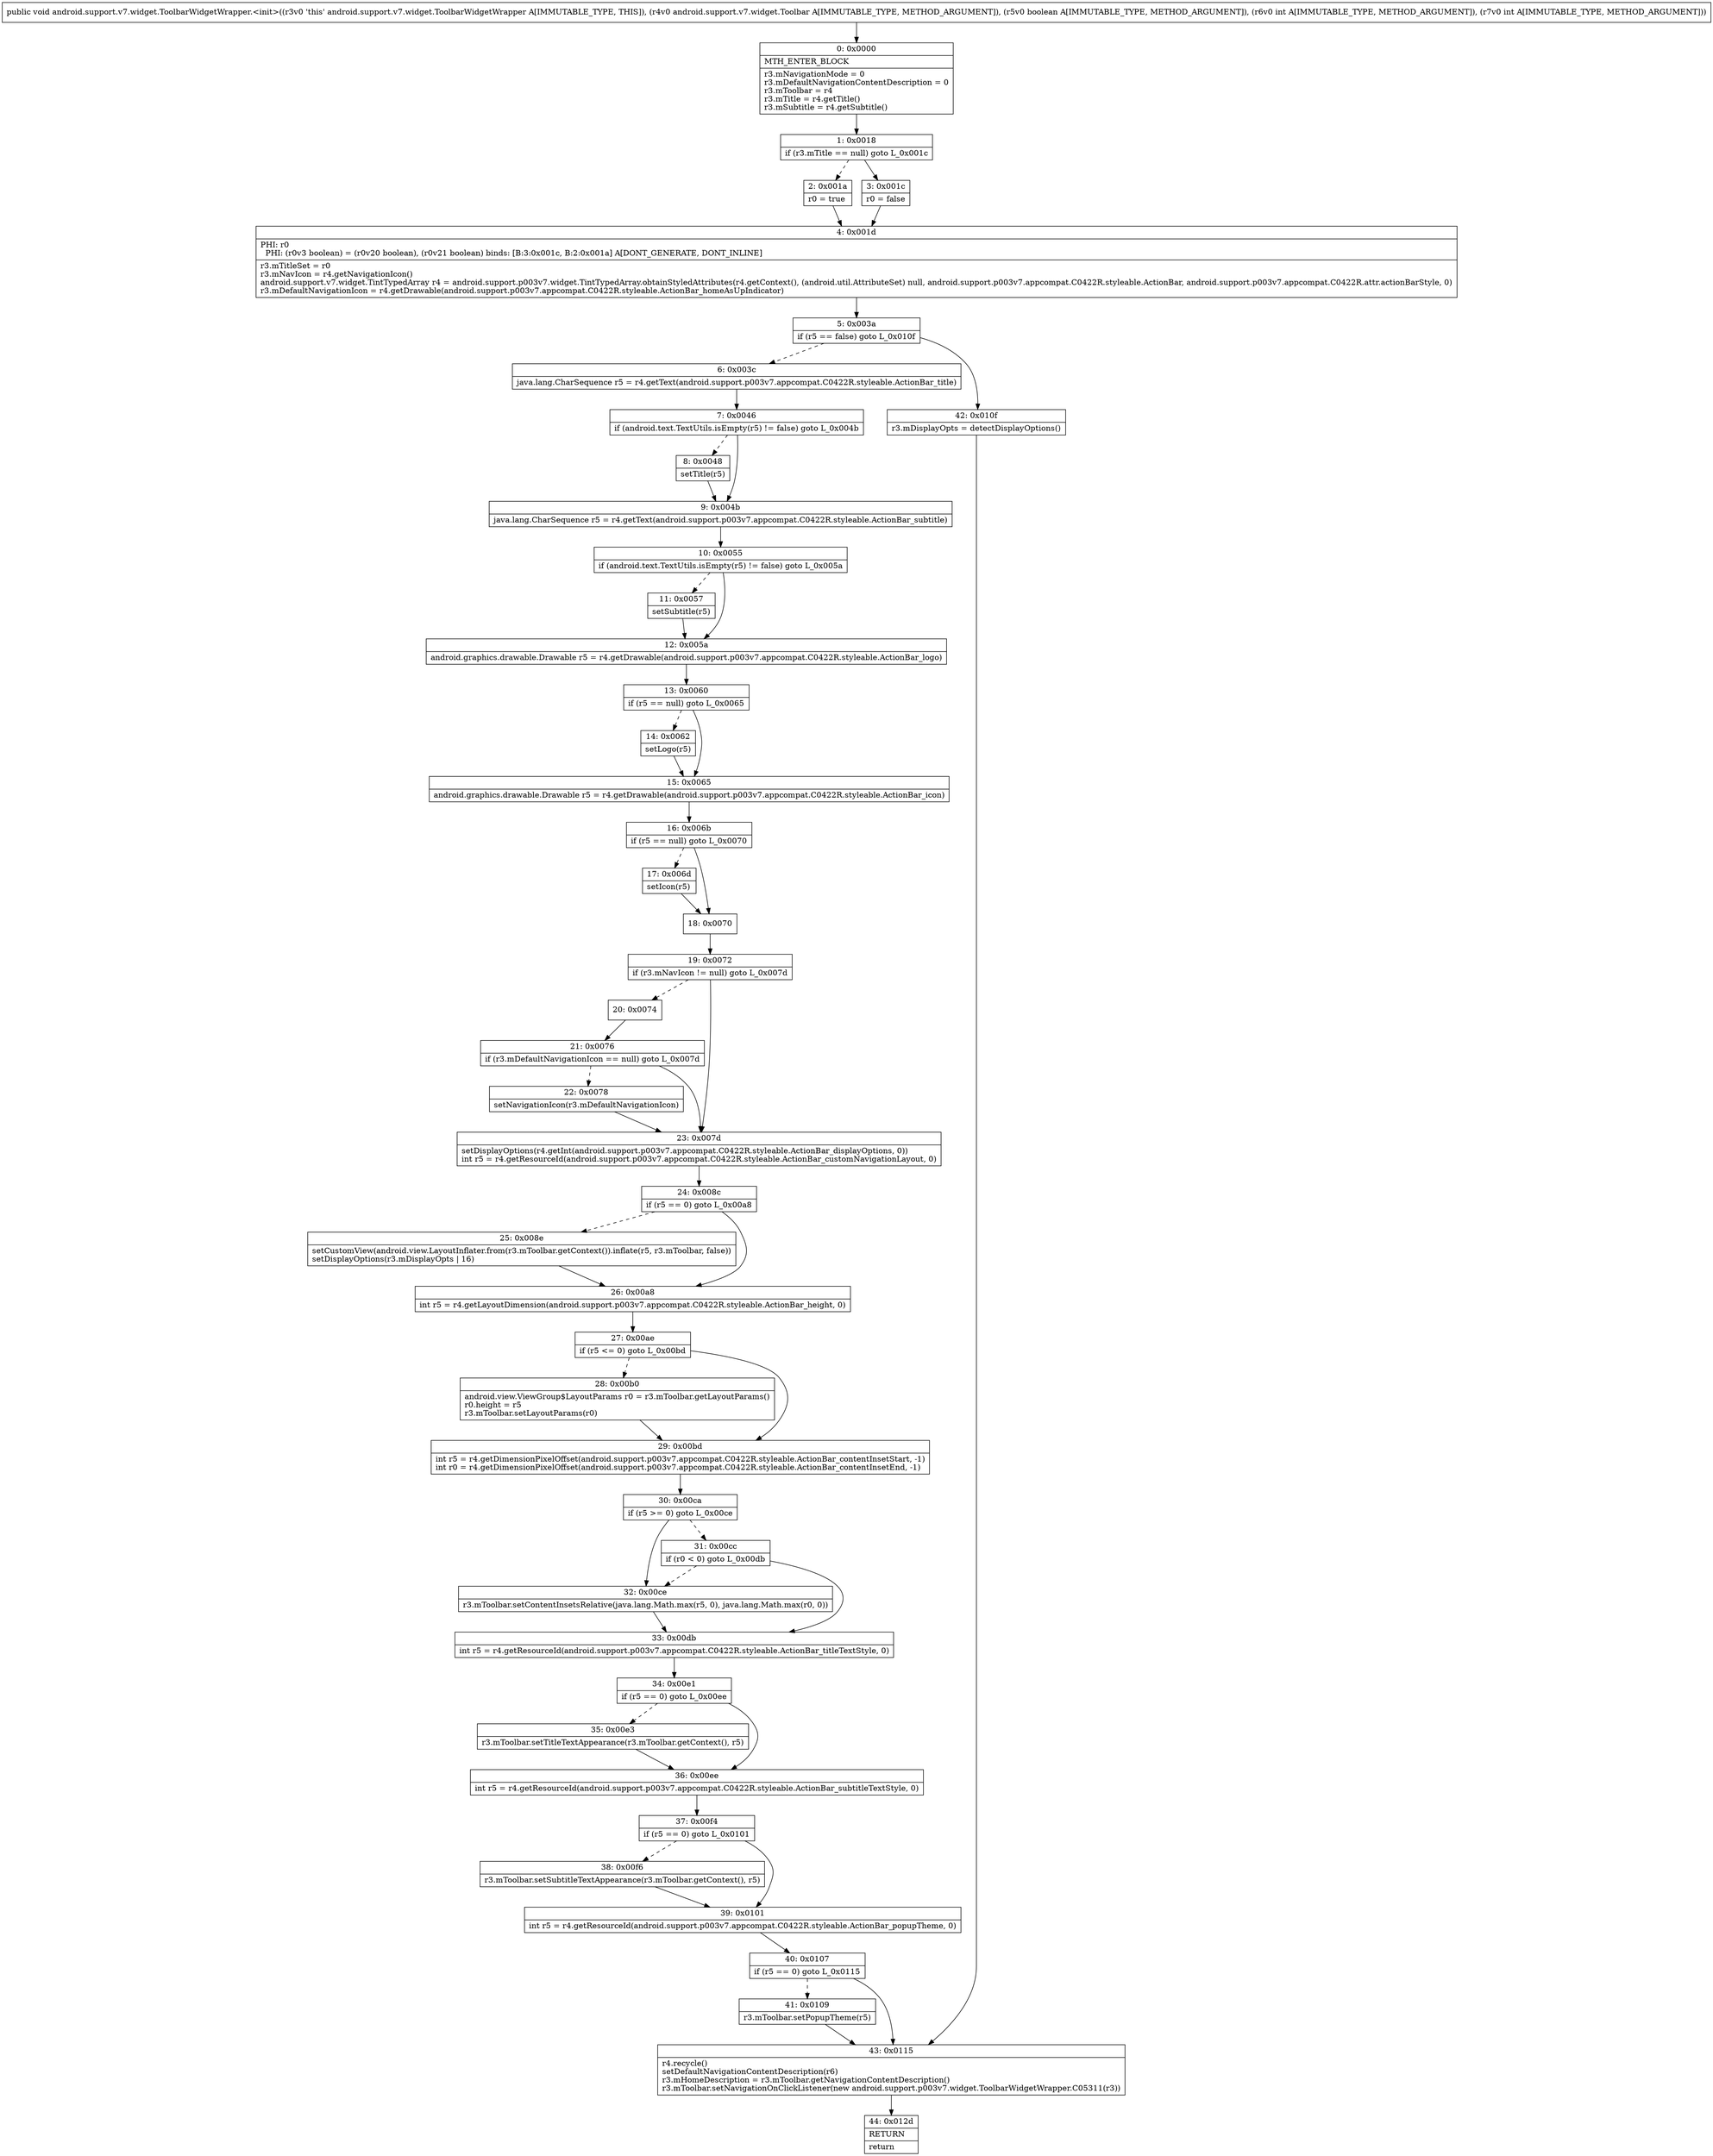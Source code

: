 digraph "CFG forandroid.support.v7.widget.ToolbarWidgetWrapper.\<init\>(Landroid\/support\/v7\/widget\/Toolbar;ZII)V" {
Node_0 [shape=record,label="{0\:\ 0x0000|MTH_ENTER_BLOCK\l|r3.mNavigationMode = 0\lr3.mDefaultNavigationContentDescription = 0\lr3.mToolbar = r4\lr3.mTitle = r4.getTitle()\lr3.mSubtitle = r4.getSubtitle()\l}"];
Node_1 [shape=record,label="{1\:\ 0x0018|if (r3.mTitle == null) goto L_0x001c\l}"];
Node_2 [shape=record,label="{2\:\ 0x001a|r0 = true\l}"];
Node_3 [shape=record,label="{3\:\ 0x001c|r0 = false\l}"];
Node_4 [shape=record,label="{4\:\ 0x001d|PHI: r0 \l  PHI: (r0v3 boolean) = (r0v20 boolean), (r0v21 boolean) binds: [B:3:0x001c, B:2:0x001a] A[DONT_GENERATE, DONT_INLINE]\l|r3.mTitleSet = r0\lr3.mNavIcon = r4.getNavigationIcon()\landroid.support.v7.widget.TintTypedArray r4 = android.support.p003v7.widget.TintTypedArray.obtainStyledAttributes(r4.getContext(), (android.util.AttributeSet) null, android.support.p003v7.appcompat.C0422R.styleable.ActionBar, android.support.p003v7.appcompat.C0422R.attr.actionBarStyle, 0)\lr3.mDefaultNavigationIcon = r4.getDrawable(android.support.p003v7.appcompat.C0422R.styleable.ActionBar_homeAsUpIndicator)\l}"];
Node_5 [shape=record,label="{5\:\ 0x003a|if (r5 == false) goto L_0x010f\l}"];
Node_6 [shape=record,label="{6\:\ 0x003c|java.lang.CharSequence r5 = r4.getText(android.support.p003v7.appcompat.C0422R.styleable.ActionBar_title)\l}"];
Node_7 [shape=record,label="{7\:\ 0x0046|if (android.text.TextUtils.isEmpty(r5) != false) goto L_0x004b\l}"];
Node_8 [shape=record,label="{8\:\ 0x0048|setTitle(r5)\l}"];
Node_9 [shape=record,label="{9\:\ 0x004b|java.lang.CharSequence r5 = r4.getText(android.support.p003v7.appcompat.C0422R.styleable.ActionBar_subtitle)\l}"];
Node_10 [shape=record,label="{10\:\ 0x0055|if (android.text.TextUtils.isEmpty(r5) != false) goto L_0x005a\l}"];
Node_11 [shape=record,label="{11\:\ 0x0057|setSubtitle(r5)\l}"];
Node_12 [shape=record,label="{12\:\ 0x005a|android.graphics.drawable.Drawable r5 = r4.getDrawable(android.support.p003v7.appcompat.C0422R.styleable.ActionBar_logo)\l}"];
Node_13 [shape=record,label="{13\:\ 0x0060|if (r5 == null) goto L_0x0065\l}"];
Node_14 [shape=record,label="{14\:\ 0x0062|setLogo(r5)\l}"];
Node_15 [shape=record,label="{15\:\ 0x0065|android.graphics.drawable.Drawable r5 = r4.getDrawable(android.support.p003v7.appcompat.C0422R.styleable.ActionBar_icon)\l}"];
Node_16 [shape=record,label="{16\:\ 0x006b|if (r5 == null) goto L_0x0070\l}"];
Node_17 [shape=record,label="{17\:\ 0x006d|setIcon(r5)\l}"];
Node_18 [shape=record,label="{18\:\ 0x0070}"];
Node_19 [shape=record,label="{19\:\ 0x0072|if (r3.mNavIcon != null) goto L_0x007d\l}"];
Node_20 [shape=record,label="{20\:\ 0x0074}"];
Node_21 [shape=record,label="{21\:\ 0x0076|if (r3.mDefaultNavigationIcon == null) goto L_0x007d\l}"];
Node_22 [shape=record,label="{22\:\ 0x0078|setNavigationIcon(r3.mDefaultNavigationIcon)\l}"];
Node_23 [shape=record,label="{23\:\ 0x007d|setDisplayOptions(r4.getInt(android.support.p003v7.appcompat.C0422R.styleable.ActionBar_displayOptions, 0))\lint r5 = r4.getResourceId(android.support.p003v7.appcompat.C0422R.styleable.ActionBar_customNavigationLayout, 0)\l}"];
Node_24 [shape=record,label="{24\:\ 0x008c|if (r5 == 0) goto L_0x00a8\l}"];
Node_25 [shape=record,label="{25\:\ 0x008e|setCustomView(android.view.LayoutInflater.from(r3.mToolbar.getContext()).inflate(r5, r3.mToolbar, false))\lsetDisplayOptions(r3.mDisplayOpts \| 16)\l}"];
Node_26 [shape=record,label="{26\:\ 0x00a8|int r5 = r4.getLayoutDimension(android.support.p003v7.appcompat.C0422R.styleable.ActionBar_height, 0)\l}"];
Node_27 [shape=record,label="{27\:\ 0x00ae|if (r5 \<= 0) goto L_0x00bd\l}"];
Node_28 [shape=record,label="{28\:\ 0x00b0|android.view.ViewGroup$LayoutParams r0 = r3.mToolbar.getLayoutParams()\lr0.height = r5\lr3.mToolbar.setLayoutParams(r0)\l}"];
Node_29 [shape=record,label="{29\:\ 0x00bd|int r5 = r4.getDimensionPixelOffset(android.support.p003v7.appcompat.C0422R.styleable.ActionBar_contentInsetStart, \-1)\lint r0 = r4.getDimensionPixelOffset(android.support.p003v7.appcompat.C0422R.styleable.ActionBar_contentInsetEnd, \-1)\l}"];
Node_30 [shape=record,label="{30\:\ 0x00ca|if (r5 \>= 0) goto L_0x00ce\l}"];
Node_31 [shape=record,label="{31\:\ 0x00cc|if (r0 \< 0) goto L_0x00db\l}"];
Node_32 [shape=record,label="{32\:\ 0x00ce|r3.mToolbar.setContentInsetsRelative(java.lang.Math.max(r5, 0), java.lang.Math.max(r0, 0))\l}"];
Node_33 [shape=record,label="{33\:\ 0x00db|int r5 = r4.getResourceId(android.support.p003v7.appcompat.C0422R.styleable.ActionBar_titleTextStyle, 0)\l}"];
Node_34 [shape=record,label="{34\:\ 0x00e1|if (r5 == 0) goto L_0x00ee\l}"];
Node_35 [shape=record,label="{35\:\ 0x00e3|r3.mToolbar.setTitleTextAppearance(r3.mToolbar.getContext(), r5)\l}"];
Node_36 [shape=record,label="{36\:\ 0x00ee|int r5 = r4.getResourceId(android.support.p003v7.appcompat.C0422R.styleable.ActionBar_subtitleTextStyle, 0)\l}"];
Node_37 [shape=record,label="{37\:\ 0x00f4|if (r5 == 0) goto L_0x0101\l}"];
Node_38 [shape=record,label="{38\:\ 0x00f6|r3.mToolbar.setSubtitleTextAppearance(r3.mToolbar.getContext(), r5)\l}"];
Node_39 [shape=record,label="{39\:\ 0x0101|int r5 = r4.getResourceId(android.support.p003v7.appcompat.C0422R.styleable.ActionBar_popupTheme, 0)\l}"];
Node_40 [shape=record,label="{40\:\ 0x0107|if (r5 == 0) goto L_0x0115\l}"];
Node_41 [shape=record,label="{41\:\ 0x0109|r3.mToolbar.setPopupTheme(r5)\l}"];
Node_42 [shape=record,label="{42\:\ 0x010f|r3.mDisplayOpts = detectDisplayOptions()\l}"];
Node_43 [shape=record,label="{43\:\ 0x0115|r4.recycle()\lsetDefaultNavigationContentDescription(r6)\lr3.mHomeDescription = r3.mToolbar.getNavigationContentDescription()\lr3.mToolbar.setNavigationOnClickListener(new android.support.p003v7.widget.ToolbarWidgetWrapper.C05311(r3))\l}"];
Node_44 [shape=record,label="{44\:\ 0x012d|RETURN\l|return\l}"];
MethodNode[shape=record,label="{public void android.support.v7.widget.ToolbarWidgetWrapper.\<init\>((r3v0 'this' android.support.v7.widget.ToolbarWidgetWrapper A[IMMUTABLE_TYPE, THIS]), (r4v0 android.support.v7.widget.Toolbar A[IMMUTABLE_TYPE, METHOD_ARGUMENT]), (r5v0 boolean A[IMMUTABLE_TYPE, METHOD_ARGUMENT]), (r6v0 int A[IMMUTABLE_TYPE, METHOD_ARGUMENT]), (r7v0 int A[IMMUTABLE_TYPE, METHOD_ARGUMENT])) }"];
MethodNode -> Node_0;
Node_0 -> Node_1;
Node_1 -> Node_2[style=dashed];
Node_1 -> Node_3;
Node_2 -> Node_4;
Node_3 -> Node_4;
Node_4 -> Node_5;
Node_5 -> Node_6[style=dashed];
Node_5 -> Node_42;
Node_6 -> Node_7;
Node_7 -> Node_8[style=dashed];
Node_7 -> Node_9;
Node_8 -> Node_9;
Node_9 -> Node_10;
Node_10 -> Node_11[style=dashed];
Node_10 -> Node_12;
Node_11 -> Node_12;
Node_12 -> Node_13;
Node_13 -> Node_14[style=dashed];
Node_13 -> Node_15;
Node_14 -> Node_15;
Node_15 -> Node_16;
Node_16 -> Node_17[style=dashed];
Node_16 -> Node_18;
Node_17 -> Node_18;
Node_18 -> Node_19;
Node_19 -> Node_20[style=dashed];
Node_19 -> Node_23;
Node_20 -> Node_21;
Node_21 -> Node_22[style=dashed];
Node_21 -> Node_23;
Node_22 -> Node_23;
Node_23 -> Node_24;
Node_24 -> Node_25[style=dashed];
Node_24 -> Node_26;
Node_25 -> Node_26;
Node_26 -> Node_27;
Node_27 -> Node_28[style=dashed];
Node_27 -> Node_29;
Node_28 -> Node_29;
Node_29 -> Node_30;
Node_30 -> Node_31[style=dashed];
Node_30 -> Node_32;
Node_31 -> Node_32[style=dashed];
Node_31 -> Node_33;
Node_32 -> Node_33;
Node_33 -> Node_34;
Node_34 -> Node_35[style=dashed];
Node_34 -> Node_36;
Node_35 -> Node_36;
Node_36 -> Node_37;
Node_37 -> Node_38[style=dashed];
Node_37 -> Node_39;
Node_38 -> Node_39;
Node_39 -> Node_40;
Node_40 -> Node_41[style=dashed];
Node_40 -> Node_43;
Node_41 -> Node_43;
Node_42 -> Node_43;
Node_43 -> Node_44;
}


